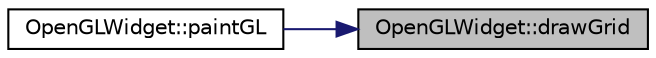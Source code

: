 digraph "OpenGLWidget::drawGrid"
{
 // LATEX_PDF_SIZE
  edge [fontname="Helvetica",fontsize="10",labelfontname="Helvetica",labelfontsize="10"];
  node [fontname="Helvetica",fontsize="10",shape=record];
  rankdir="RL";
  Node1 [label="OpenGLWidget::drawGrid",height=0.2,width=0.4,color="black", fillcolor="grey75", style="filled", fontcolor="black",tooltip=" "];
  Node1 -> Node2 [dir="back",color="midnightblue",fontsize="10",style="solid",fontname="Helvetica"];
  Node2 [label="OpenGLWidget::paintGL",height=0.2,width=0.4,color="black", fillcolor="white", style="filled",URL="$classOpenGLWidget.html#a260a543726f601659cbd1809b90f9e4b",tooltip=" "];
}
